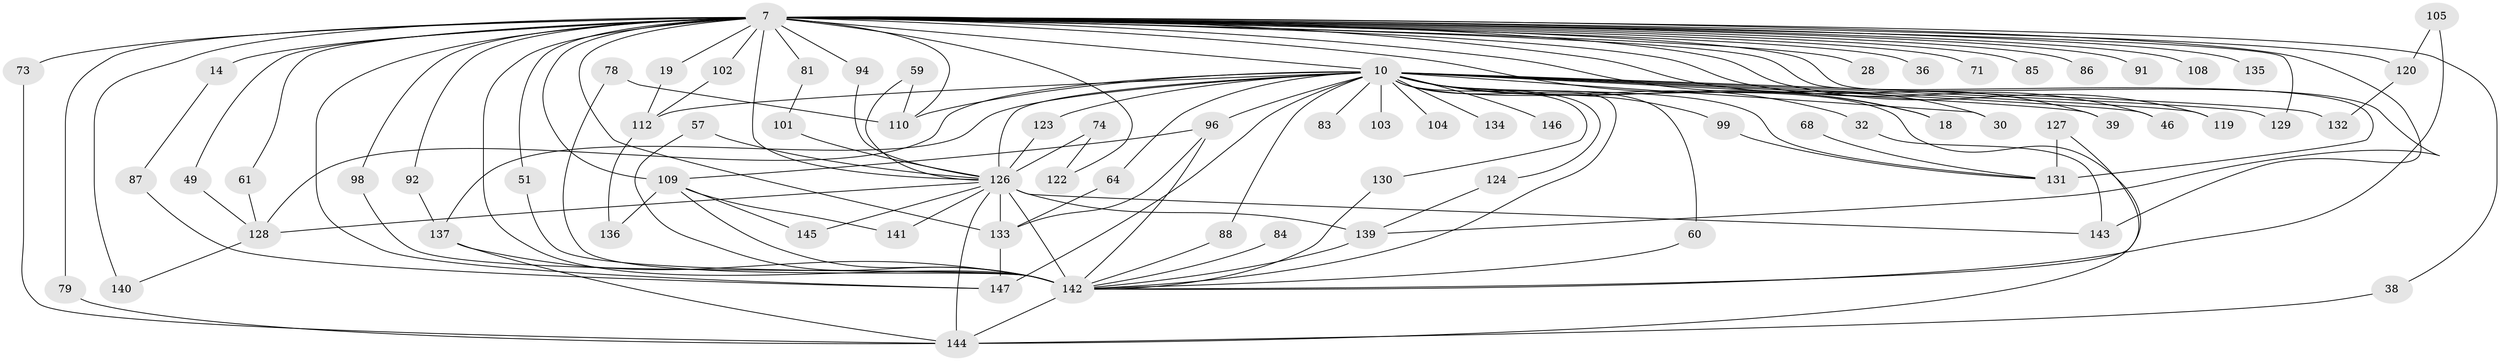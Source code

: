 // original degree distribution, {26: 0.006802721088435374, 18: 0.006802721088435374, 19: 0.013605442176870748, 47: 0.006802721088435374, 28: 0.006802721088435374, 38: 0.006802721088435374, 27: 0.006802721088435374, 21: 0.006802721088435374, 20: 0.006802721088435374, 4: 0.047619047619047616, 9: 0.013605442176870748, 3: 0.2108843537414966, 6: 0.047619047619047616, 2: 0.5850340136054422, 5: 0.02040816326530612, 7: 0.006802721088435374}
// Generated by graph-tools (version 1.1) at 2025/45/03/09/25 04:45:34]
// undirected, 73 vertices, 130 edges
graph export_dot {
graph [start="1"]
  node [color=gray90,style=filled];
  7 [super="+1+4"];
  10 [super="+6+8"];
  14;
  18;
  19;
  28;
  30;
  32;
  36;
  38;
  39;
  46;
  49;
  51;
  57;
  59;
  60;
  61;
  64;
  68;
  71;
  73 [super="+35"];
  74;
  78;
  79;
  81;
  83;
  84;
  85;
  86;
  87;
  88;
  91;
  92;
  94 [super="+48"];
  96 [super="+89+65"];
  98;
  99;
  101;
  102 [super="+66"];
  103;
  104 [super="+97"];
  105;
  108 [super="+82"];
  109 [super="+106+16+100+15"];
  110 [super="+77"];
  112 [super="+27"];
  119;
  120 [super="+43+67"];
  122;
  123;
  124;
  126 [super="+58+9+80"];
  127;
  128 [super="+47"];
  129;
  130;
  131 [super="+125+111"];
  132;
  133 [super="+40+70+54"];
  134;
  135;
  136;
  137 [super="+17+113"];
  139 [super="+121+107"];
  140 [super="+90"];
  141;
  142 [super="+50+55+118+41+138"];
  143 [super="+115"];
  144 [super="+26+76+93+33"];
  145;
  146;
  147 [super="+117"];
  7 -- 10 [weight=9];
  7 -- 18;
  7 -- 19 [weight=2];
  7 -- 28 [weight=2];
  7 -- 61;
  7 -- 71 [weight=2];
  7 -- 81 [weight=2];
  7 -- 86 [weight=2];
  7 -- 108 [weight=3];
  7 -- 119;
  7 -- 122;
  7 -- 131 [weight=4];
  7 -- 135 [weight=2];
  7 -- 143;
  7 -- 14 [weight=2];
  7 -- 85 [weight=2];
  7 -- 91 [weight=2];
  7 -- 94 [weight=2];
  7 -- 38;
  7 -- 109 [weight=6];
  7 -- 110 [weight=3];
  7 -- 49;
  7 -- 139 [weight=2];
  7 -- 129;
  7 -- 140 [weight=2];
  7 -- 30;
  7 -- 36;
  7 -- 39;
  7 -- 46;
  7 -- 51;
  7 -- 73 [weight=2];
  7 -- 79;
  7 -- 92;
  7 -- 98;
  7 -- 102 [weight=2];
  7 -- 147 [weight=2];
  7 -- 120 [weight=3];
  7 -- 133 [weight=3];
  7 -- 142 [weight=16];
  7 -- 126 [weight=8];
  10 -- 60;
  10 -- 103 [weight=2];
  10 -- 112 [weight=2];
  10 -- 119;
  10 -- 134 [weight=2];
  10 -- 146 [weight=2];
  10 -- 129;
  10 -- 130;
  10 -- 18;
  10 -- 147 [weight=3];
  10 -- 88;
  10 -- 30;
  10 -- 32 [weight=2];
  10 -- 99;
  10 -- 39;
  10 -- 104 [weight=3];
  10 -- 123;
  10 -- 128;
  10 -- 64;
  10 -- 132;
  10 -- 137;
  10 -- 142 [weight=10];
  10 -- 83;
  10 -- 46;
  10 -- 124;
  10 -- 110 [weight=3];
  10 -- 126 [weight=9];
  10 -- 96;
  10 -- 131;
  10 -- 144 [weight=2];
  14 -- 87;
  19 -- 112;
  32 -- 143;
  38 -- 144;
  49 -- 128;
  51 -- 142;
  57 -- 142;
  57 -- 126;
  59 -- 110;
  59 -- 126;
  60 -- 142;
  61 -- 128;
  64 -- 133;
  68 -- 131;
  73 -- 144;
  74 -- 122;
  74 -- 126 [weight=2];
  78 -- 110;
  78 -- 142;
  79 -- 144;
  81 -- 101;
  84 -- 142 [weight=2];
  87 -- 147;
  88 -- 142;
  92 -- 137;
  94 -- 126;
  96 -- 142 [weight=2];
  96 -- 133;
  96 -- 109;
  98 -- 142;
  99 -- 131;
  101 -- 126;
  102 -- 112;
  105 -- 120;
  105 -- 142;
  109 -- 141;
  109 -- 136;
  109 -- 145;
  109 -- 142;
  112 -- 136;
  120 -- 132;
  123 -- 126;
  124 -- 139;
  126 -- 142 [weight=7];
  126 -- 133 [weight=2];
  126 -- 139 [weight=3];
  126 -- 143;
  126 -- 144 [weight=3];
  126 -- 145;
  126 -- 141;
  126 -- 128 [weight=2];
  127 -- 142;
  127 -- 131;
  128 -- 140;
  130 -- 142;
  133 -- 147;
  137 -- 142 [weight=2];
  137 -- 144 [weight=2];
  139 -- 142;
  142 -- 144;
}

